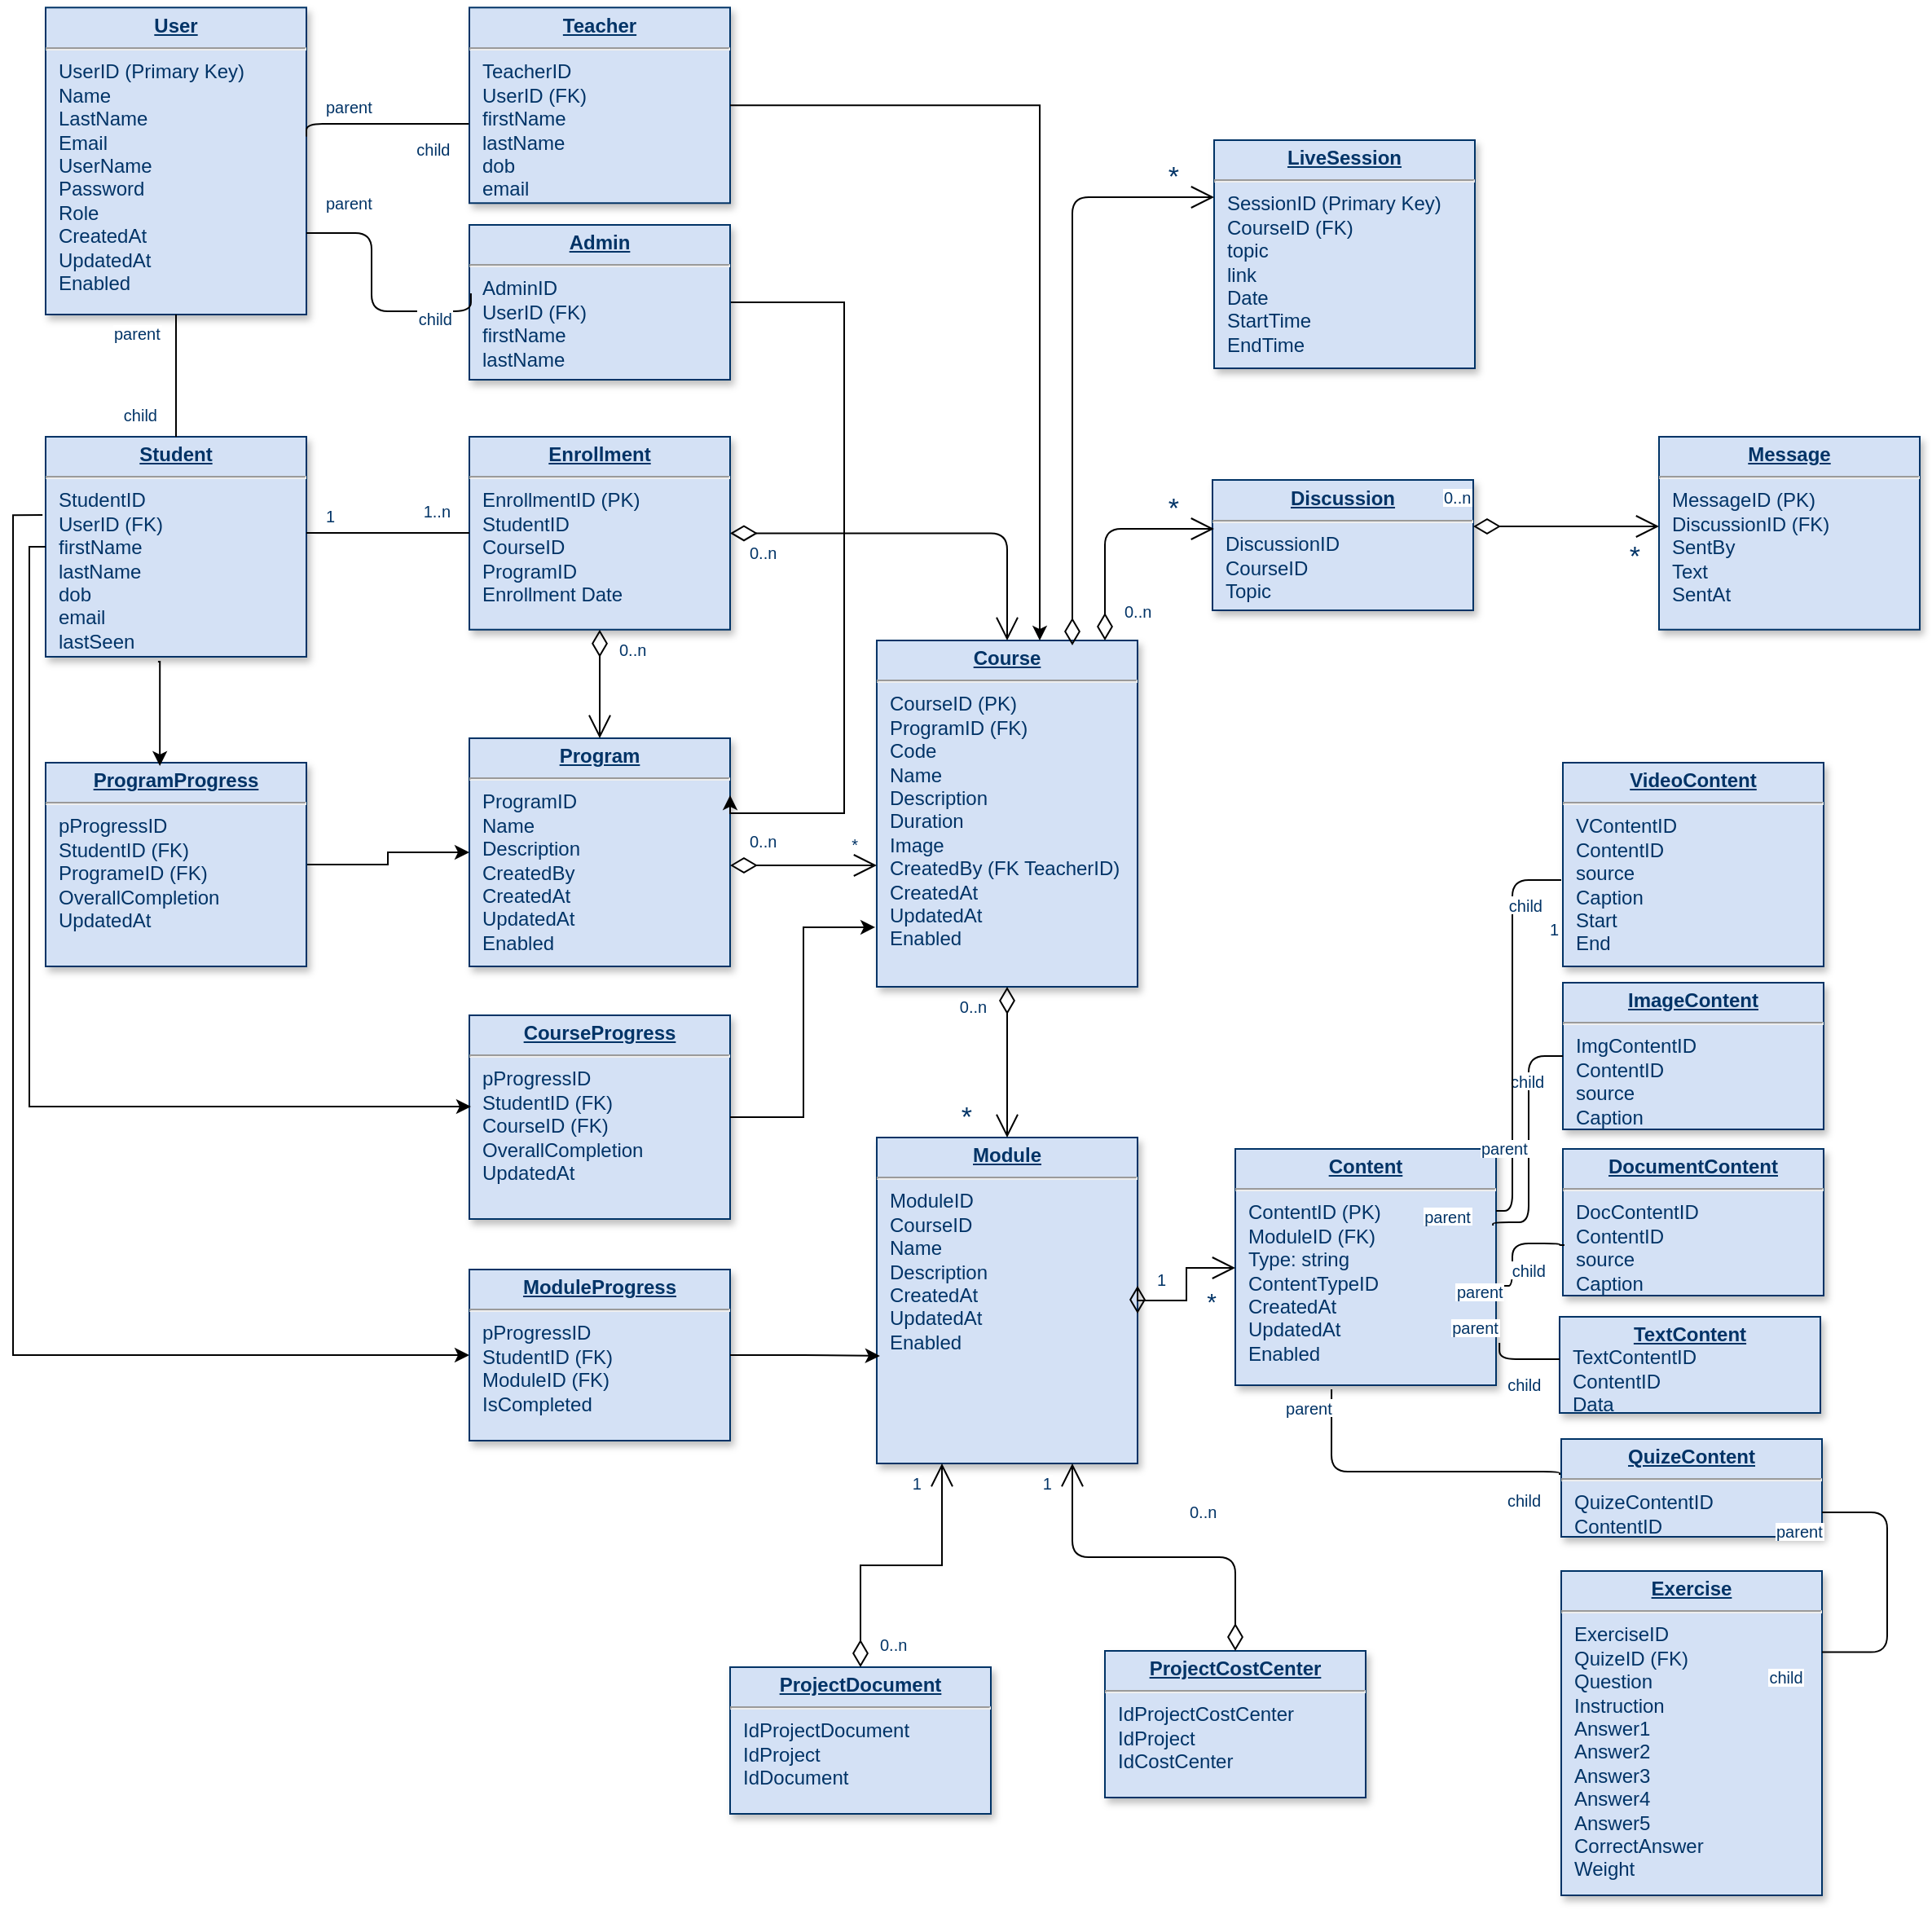 <mxfile version="24.0.2" type="github">
  <diagram name="Page-1" id="efa7a0a1-bf9b-a30e-e6df-94a7791c09e9">
    <mxGraphModel dx="1332" dy="502" grid="1" gridSize="10" guides="1" tooltips="1" connect="1" arrows="1" fold="1" page="1" pageScale="1" pageWidth="826" pageHeight="1169" background="none" math="0" shadow="0">
      <root>
        <mxCell id="0" />
        <mxCell id="1" parent="0" />
        <mxCell id="19" value="&lt;p style=&quot;margin: 0px; margin-top: 4px; text-align: center; text-decoration: underline;&quot;&gt;&lt;b&gt;Teacher&lt;/b&gt;&lt;/p&gt;&lt;hr&gt;&lt;p style=&quot;margin: 0px 0px 0px 8px;&quot;&gt;TeacherID&lt;/p&gt;&lt;p style=&quot;margin: 0px 0px 0px 8px;&quot;&gt;UserID (FK)&lt;/p&gt;&lt;p style=&quot;margin: 0px 0px 0px 8px;&quot;&gt;firstName&lt;/p&gt;&lt;p style=&quot;margin: 0px 0px 0px 8px;&quot;&gt;lastName&lt;/p&gt;&lt;p style=&quot;margin: 0px 0px 0px 8px;&quot;&gt;dob&lt;/p&gt;&lt;p style=&quot;margin: 0px 0px 0px 8px;&quot;&gt;email&lt;/p&gt;&lt;p style=&quot;margin: 0px 0px 0px 8px;&quot;&gt;lastSeen&lt;/p&gt;" style="verticalAlign=top;align=left;overflow=fill;fontSize=12;fontFamily=Helvetica;html=1;strokeColor=#003366;shadow=1;fillColor=#D4E1F5;fontColor=#003366" parent="1" vertex="1">
          <mxGeometry x="300.0" y="21.64" width="160" height="120" as="geometry" />
        </mxCell>
        <mxCell id="20" value="&lt;p style=&quot;margin: 0px; margin-top: 4px; text-align: center; text-decoration: underline;&quot;&gt;&lt;strong&gt;Program&lt;/strong&gt;&lt;/p&gt;&lt;hr&gt;&lt;p style=&quot;margin: 0px; margin-left: 8px;&quot;&gt;ProgramID&lt;/p&gt;&lt;p style=&quot;margin: 0px; margin-left: 8px;&quot;&gt;Name&lt;/p&gt;&lt;p style=&quot;margin: 0px; margin-left: 8px;&quot;&gt;Description&lt;/p&gt;&lt;p style=&quot;margin: 0px; margin-left: 8px;&quot;&gt;CreatedBy&lt;/p&gt;&lt;p style=&quot;margin: 0px; margin-left: 8px;&quot;&gt;CreatedAt&lt;/p&gt;&lt;p style=&quot;margin: 0px; margin-left: 8px;&quot;&gt;UpdatedAt&lt;/p&gt;&lt;p style=&quot;margin: 0px; margin-left: 8px;&quot;&gt;Enabled&lt;/p&gt;" style="verticalAlign=top;align=left;overflow=fill;fontSize=12;fontFamily=Helvetica;html=1;strokeColor=#003366;shadow=1;fillColor=#D4E1F5;fontColor=#003366" parent="1" vertex="1">
          <mxGeometry x="300" y="470" width="160" height="140" as="geometry" />
        </mxCell>
        <mxCell id="vgat6i_KtTklt4zkiUlj-149" style="edgeStyle=orthogonalEdgeStyle;rounded=0;orthogonalLoop=1;jettySize=auto;html=1;entryX=0;entryY=0.5;entryDx=0;entryDy=0;exitX=-0.012;exitY=0.356;exitDx=0;exitDy=0;exitPerimeter=0;" edge="1" parent="1" source="21" target="vgat6i_KtTklt4zkiUlj-146">
          <mxGeometry relative="1" as="geometry">
            <Array as="points">
              <mxPoint x="20" y="333" />
              <mxPoint x="20" y="849" />
            </Array>
          </mxGeometry>
        </mxCell>
        <mxCell id="21" value="&lt;p style=&quot;margin: 0px; margin-top: 4px; text-align: center; text-decoration: underline;&quot;&gt;&lt;strong&gt;Student&lt;/strong&gt;&lt;/p&gt;&lt;hr&gt;&lt;p style=&quot;margin: 0px; margin-left: 8px;&quot;&gt;StudentID&lt;/p&gt;&lt;p style=&quot;margin: 0px; margin-left: 8px;&quot;&gt;UserID (FK)&lt;/p&gt;&lt;p style=&quot;margin: 0px; margin-left: 8px;&quot;&gt;firstName&lt;/p&gt;&lt;p style=&quot;margin: 0px; margin-left: 8px;&quot;&gt;lastName&lt;/p&gt;&lt;p style=&quot;margin: 0px; margin-left: 8px;&quot;&gt;dob&lt;/p&gt;&lt;p style=&quot;margin: 0px; margin-left: 8px;&quot;&gt;email&lt;/p&gt;&lt;p style=&quot;margin: 0px; margin-left: 8px;&quot;&gt;lastSeen&lt;/p&gt;" style="verticalAlign=top;align=left;overflow=fill;fontSize=12;fontFamily=Helvetica;html=1;strokeColor=#003366;shadow=1;fillColor=#D4E1F5;fontColor=#003366" parent="1" vertex="1">
          <mxGeometry x="40" y="285" width="160" height="135" as="geometry" />
        </mxCell>
        <mxCell id="22" value="&lt;p style=&quot;margin: 0px; margin-top: 4px; text-align: center; text-decoration: underline;&quot;&gt;&lt;b&gt;Content&lt;/b&gt;&lt;/p&gt;&lt;hr&gt;&lt;p style=&quot;margin: 0px; margin-left: 8px;&quot;&gt;ContentID (PK)&lt;/p&gt;&lt;p style=&quot;margin: 0px; margin-left: 8px;&quot;&gt;ModuleID (FK)&lt;/p&gt;&lt;p style=&quot;margin: 0px; margin-left: 8px;&quot;&gt;Type: string&lt;/p&gt;&lt;p style=&quot;margin: 0px; margin-left: 8px;&quot;&gt;ContentTypeID&lt;/p&gt;&lt;p style=&quot;margin: 0px; margin-left: 8px;&quot;&gt;CreatedAt&lt;/p&gt;&lt;p style=&quot;margin: 0px; margin-left: 8px;&quot;&gt;UpdatedAt&lt;/p&gt;&lt;p style=&quot;margin: 0px; margin-left: 8px;&quot;&gt;Enabled&lt;/p&gt;" style="verticalAlign=top;align=left;overflow=fill;fontSize=12;fontFamily=Helvetica;html=1;strokeColor=#003366;shadow=1;fillColor=#D4E1F5;fontColor=#003366" parent="1" vertex="1">
          <mxGeometry x="770" y="722" width="160" height="145" as="geometry" />
        </mxCell>
        <mxCell id="23" value="&lt;p style=&quot;margin: 0px; margin-top: 4px; text-align: center; text-decoration: underline;&quot;&gt;&lt;b&gt;Enrollment&lt;/b&gt;&lt;/p&gt;&lt;hr&gt;&lt;p style=&quot;margin: 0px; margin-left: 8px;&quot;&gt;EnrollmentID (PK)&lt;/p&gt;&lt;p style=&quot;margin: 0px; margin-left: 8px;&quot;&gt;StudentID&lt;/p&gt;&lt;p style=&quot;margin: 0px; margin-left: 8px;&quot;&gt;CourseID&lt;/p&gt;&lt;p style=&quot;margin: 0px; margin-left: 8px;&quot;&gt;ProgramID&lt;/p&gt;&lt;p style=&quot;margin: 0px; margin-left: 8px;&quot;&gt;Enrollment Date&lt;/p&gt;" style="verticalAlign=top;align=left;overflow=fill;fontSize=12;fontFamily=Helvetica;html=1;strokeColor=#003366;shadow=1;fillColor=#D4E1F5;fontColor=#003366" parent="1" vertex="1">
          <mxGeometry x="300" y="285" width="160" height="118.36" as="geometry" />
        </mxCell>
        <mxCell id="24" value="&lt;p style=&quot;margin: 0px; margin-top: 4px; text-align: center; text-decoration: underline;&quot;&gt;&lt;b&gt;Course&lt;/b&gt;&lt;/p&gt;&lt;hr&gt;&lt;p style=&quot;margin: 0px; margin-left: 8px;&quot;&gt;CourseID (PK)&lt;/p&gt;&lt;p style=&quot;margin: 0px; margin-left: 8px;&quot;&gt;ProgramID (FK)&lt;/p&gt;&lt;p style=&quot;margin: 0px; margin-left: 8px;&quot;&gt;Code&lt;/p&gt;&lt;p style=&quot;margin: 0px; margin-left: 8px;&quot;&gt;Name&lt;/p&gt;&lt;p style=&quot;margin: 0px; margin-left: 8px;&quot;&gt;Description&lt;/p&gt;&lt;p style=&quot;margin: 0px; margin-left: 8px;&quot;&gt;Duration&lt;/p&gt;&lt;p style=&quot;margin: 0px; margin-left: 8px;&quot;&gt;Image&lt;/p&gt;&lt;p style=&quot;margin: 0px; margin-left: 8px;&quot;&gt;CreatedBy (FK TeacherID)&amp;nbsp;&lt;/p&gt;&lt;p style=&quot;margin: 0px; margin-left: 8px;&quot;&gt;CreatedAt&lt;/p&gt;&lt;p style=&quot;margin: 0px; margin-left: 8px;&quot;&gt;UpdatedAt&lt;/p&gt;&lt;p style=&quot;margin: 0px; margin-left: 8px;&quot;&gt;Enabled&lt;/p&gt;" style="verticalAlign=top;align=left;overflow=fill;fontSize=12;fontFamily=Helvetica;html=1;strokeColor=#003366;shadow=1;fillColor=#D4E1F5;fontColor=#003366" parent="1" vertex="1">
          <mxGeometry x="550" y="410" width="160" height="212.5" as="geometry" />
        </mxCell>
        <mxCell id="25" value="&lt;p style=&quot;margin: 0px; margin-top: 4px; text-align: center; text-decoration: underline;&quot;&gt;&lt;strong&gt;User&lt;/strong&gt;&lt;/p&gt;&lt;hr&gt;&lt;p style=&quot;margin: 0px; margin-left: 8px;&quot;&gt;UserID (Primary Key)&lt;/p&gt;&lt;p style=&quot;margin: 0px 0px 0px 8px;&quot;&gt;Name&lt;/p&gt;&lt;p style=&quot;margin: 0px 0px 0px 8px;&quot;&gt;LastName&lt;/p&gt;&lt;p style=&quot;margin: 0px 0px 0px 8px;&quot;&gt;Email&lt;/p&gt;&lt;p style=&quot;margin: 0px 0px 0px 8px;&quot;&gt;UserName&lt;/p&gt;&lt;p style=&quot;margin: 0px 0px 0px 8px;&quot;&gt;Password&lt;/p&gt;&lt;p style=&quot;margin: 0px 0px 0px 8px;&quot;&gt;Role&lt;/p&gt;&lt;p style=&quot;margin: 0px 0px 0px 8px;&quot;&gt;CreatedAt&lt;/p&gt;&lt;p style=&quot;margin: 0px 0px 0px 8px;&quot;&gt;UpdatedAt&lt;/p&gt;&lt;p style=&quot;margin: 0px 0px 0px 8px;&quot;&gt;Enabled&lt;/p&gt;" style="verticalAlign=top;align=left;overflow=fill;fontSize=12;fontFamily=Helvetica;html=1;strokeColor=#003366;shadow=1;fillColor=#D4E1F5;fontColor=#003366" parent="1" vertex="1">
          <mxGeometry x="40" y="21.64" width="160" height="188.36" as="geometry" />
        </mxCell>
        <mxCell id="28" value="&lt;p style=&quot;margin: 0px; margin-top: 4px; text-align: center; text-decoration: underline;&quot;&gt;&lt;b&gt;Exercise&lt;/b&gt;&lt;/p&gt;&lt;hr&gt;&lt;p style=&quot;margin: 0px; margin-left: 8px;&quot;&gt;ExerciseID&lt;/p&gt;&lt;p style=&quot;margin: 0px; margin-left: 8px;&quot;&gt;QuizeID (FK)&lt;/p&gt;&lt;p style=&quot;margin: 0px; margin-left: 8px;&quot;&gt;Question&lt;/p&gt;&lt;p style=&quot;margin: 0px; margin-left: 8px;&quot;&gt;Instruction&lt;/p&gt;&lt;p style=&quot;margin: 0px; margin-left: 8px;&quot;&gt;Answer1&lt;/p&gt;&lt;p style=&quot;margin: 0px; margin-left: 8px;&quot;&gt;Answer2&lt;br&gt;&lt;/p&gt;&lt;p style=&quot;margin: 0px; margin-left: 8px;&quot;&gt;Answer3&lt;br&gt;&lt;/p&gt;&lt;p style=&quot;margin: 0px; margin-left: 8px;&quot;&gt;Answer4&lt;br&gt;&lt;/p&gt;&lt;p style=&quot;margin: 0px; margin-left: 8px;&quot;&gt;Answer5&lt;br&gt;&lt;/p&gt;&lt;p style=&quot;margin: 0px; margin-left: 8px;&quot;&gt;CorrectAnswer&lt;/p&gt;&lt;p style=&quot;margin: 0px; margin-left: 8px;&quot;&gt;Weight&lt;/p&gt;" style="verticalAlign=top;align=left;overflow=fill;fontSize=12;fontFamily=Helvetica;html=1;strokeColor=#003366;shadow=1;fillColor=#D4E1F5;fontColor=#003366" parent="1" vertex="1">
          <mxGeometry x="970" y="981" width="160" height="199" as="geometry" />
        </mxCell>
        <mxCell id="29" value="&lt;p style=&quot;margin: 0px; margin-top: 4px; text-align: center; text-decoration: underline;&quot;&gt;&lt;b&gt;Module&lt;/b&gt;&lt;/p&gt;&lt;hr&gt;&lt;p style=&quot;margin: 0px; margin-left: 8px;&quot;&gt;ModuleID&lt;/p&gt;&lt;p style=&quot;margin: 0px; margin-left: 8px;&quot;&gt;CourseID&lt;/p&gt;&lt;p style=&quot;margin: 0px; margin-left: 8px;&quot;&gt;Name&lt;/p&gt;&lt;p style=&quot;margin: 0px; margin-left: 8px;&quot;&gt;Description&lt;/p&gt;&lt;p style=&quot;margin: 0px; margin-left: 8px;&quot;&gt;CreatedAt&lt;/p&gt;&lt;p style=&quot;margin: 0px; margin-left: 8px;&quot;&gt;UpdatedAt&lt;/p&gt;&lt;p style=&quot;margin: 0px; margin-left: 8px;&quot;&gt;Enabled&lt;/p&gt;" style="verticalAlign=top;align=left;overflow=fill;fontSize=12;fontFamily=Helvetica;html=1;strokeColor=#003366;shadow=1;fillColor=#D4E1F5;fontColor=#003366" parent="1" vertex="1">
          <mxGeometry x="550.0" y="715.0" width="160" height="200" as="geometry" />
        </mxCell>
        <mxCell id="33" value="&lt;p style=&quot;margin: 0px; margin-top: 4px; text-align: center; text-decoration: underline;&quot;&gt;&lt;strong&gt;ProjectCostCenter&lt;/strong&gt;&lt;/p&gt;&lt;hr /&gt;&lt;p style=&quot;margin: 0px; margin-left: 8px;&quot;&gt;IdProjectCostCenter&lt;/p&gt;&lt;p style=&quot;margin: 0px; margin-left: 8px;&quot;&gt;IdProject&lt;/p&gt;&lt;p style=&quot;margin: 0px; margin-left: 8px;&quot;&gt;IdCostCenter&lt;/p&gt;" style="verticalAlign=top;align=left;overflow=fill;fontSize=12;fontFamily=Helvetica;html=1;strokeColor=#003366;shadow=1;fillColor=#D4E1F5;fontColor=#003366" parent="1" vertex="1">
          <mxGeometry x="690" y="1030.0" width="160" height="90" as="geometry" />
        </mxCell>
        <mxCell id="34" value="&lt;p style=&quot;margin: 0px ; margin-top: 4px ; text-align: center ; text-decoration: underline&quot;&gt;&lt;strong&gt;ProjectDocument&lt;/strong&gt;&lt;/p&gt;&lt;hr&gt;&lt;p style=&quot;margin: 0px ; margin-left: 8px&quot;&gt;IdProjectDocument&lt;/p&gt;&lt;p style=&quot;margin: 0px ; margin-left: 8px&quot;&gt;IdProject&lt;/p&gt;&lt;p style=&quot;margin: 0px ; margin-left: 8px&quot;&gt;IdDocument&lt;/p&gt;" style="verticalAlign=top;align=left;overflow=fill;fontSize=12;fontFamily=Helvetica;html=1;strokeColor=#003366;shadow=1;fillColor=#D4E1F5;fontColor=#003366" parent="1" vertex="1">
          <mxGeometry x="460.0" y="1040.0" width="160" height="90" as="geometry" />
        </mxCell>
        <mxCell id="36" value="" style="endArrow=open;endSize=12;startArrow=diamondThin;startSize=14;startFill=0;edgeStyle=orthogonalEdgeStyle;" parent="1" source="23" target="20" edge="1">
          <mxGeometry y="160" as="geometry">
            <mxPoint y="160" as="sourcePoint" />
            <mxPoint x="160" y="160" as="targetPoint" />
            <Array as="points">
              <mxPoint x="380" y="450" />
              <mxPoint x="380" y="450" />
            </Array>
          </mxGeometry>
        </mxCell>
        <mxCell id="37" value="0..n" style="resizable=0;align=left;verticalAlign=top;labelBackgroundColor=#ffffff;fontSize=10;strokeColor=#003366;shadow=1;fillColor=#D4E1F5;fontColor=#003366" parent="36" connectable="0" vertex="1">
          <mxGeometry x="-1" relative="1" as="geometry">
            <mxPoint x="10" as="offset" />
          </mxGeometry>
        </mxCell>
        <mxCell id="38" value="1" style="resizable=0;align=right;verticalAlign=top;labelBackgroundColor=#ffffff;fontSize=10;strokeColor=#003366;shadow=1;fillColor=#D4E1F5;fontColor=#003366" parent="36" connectable="0" vertex="1">
          <mxGeometry x="1" relative="1" as="geometry">
            <mxPoint x="590" y="105" as="offset" />
          </mxGeometry>
        </mxCell>
        <mxCell id="48" value="" style="endArrow=open;endSize=12;startArrow=diamondThin;startSize=14;startFill=0;edgeStyle=orthogonalEdgeStyle;exitX=1;exitY=0.54;rounded=0;exitDx=0;exitDy=0;exitPerimeter=0;" parent="1" source="29" target="22" edge="1">
          <mxGeometry x="769.36" y="450" as="geometry">
            <mxPoint x="769.36" y="450" as="sourcePoint" />
            <mxPoint x="929.36" y="450" as="targetPoint" />
            <Array as="points">
              <mxPoint x="710" y="815" />
              <mxPoint x="740" y="815" />
              <mxPoint x="740" y="795" />
            </Array>
          </mxGeometry>
        </mxCell>
        <mxCell id="49" value="1" style="resizable=0;align=left;verticalAlign=top;labelBackgroundColor=#ffffff;fontSize=10;strokeColor=#003366;shadow=1;fillColor=#D4E1F5;fontColor=#003366" parent="48" connectable="0" vertex="1">
          <mxGeometry x="-1" relative="1" as="geometry">
            <mxPoint x="10" y="-33" as="offset" />
          </mxGeometry>
        </mxCell>
        <mxCell id="50" value="*" style="resizable=0;align=right;verticalAlign=top;labelBackgroundColor=#ffffff;fontSize=15;strokeColor=#003366;shadow=1;fillColor=#D4E1F5;fontColor=#003366" parent="48" connectable="0" vertex="1">
          <mxGeometry x="1" relative="1" as="geometry">
            <mxPoint x="-10" y="5" as="offset" />
          </mxGeometry>
        </mxCell>
        <mxCell id="63" value="" style="endArrow=open;endSize=12;startArrow=diamondThin;startSize=14;startFill=0;edgeStyle=orthogonalEdgeStyle;entryX=0.75;entryY=1" parent="1" source="33" target="29" edge="1">
          <mxGeometry x="479.36" y="790" as="geometry">
            <mxPoint x="479.36" y="790" as="sourcePoint" />
            <mxPoint x="639.36" y="790" as="targetPoint" />
          </mxGeometry>
        </mxCell>
        <mxCell id="64" value="0..n" style="resizable=0;align=left;verticalAlign=top;labelBackgroundColor=#ffffff;fontSize=10;strokeColor=#003366;shadow=1;fillColor=#D4E1F5;fontColor=#003366" parent="63" connectable="0" vertex="1">
          <mxGeometry x="-1" relative="1" as="geometry">
            <mxPoint x="-30" y="-97.5" as="offset" />
          </mxGeometry>
        </mxCell>
        <mxCell id="65" value="1" style="resizable=0;align=right;verticalAlign=top;labelBackgroundColor=#ffffff;fontSize=10;strokeColor=#003366;shadow=1;fillColor=#D4E1F5;fontColor=#003366" parent="63" connectable="0" vertex="1">
          <mxGeometry x="1" relative="1" as="geometry">
            <mxPoint x="-11.08" as="offset" />
          </mxGeometry>
        </mxCell>
        <mxCell id="72" value="" style="endArrow=open;endSize=12;startArrow=diamondThin;startSize=14;startFill=0;edgeStyle=orthogonalEdgeStyle;entryX=0.25;entryY=1;rounded=0" parent="1" source="34" target="29" edge="1">
          <mxGeometry x="419.36" y="820" as="geometry">
            <mxPoint x="419.36" y="820" as="sourcePoint" />
            <mxPoint x="579.36" y="820" as="targetPoint" />
          </mxGeometry>
        </mxCell>
        <mxCell id="73" value="0..n" style="resizable=0;align=left;verticalAlign=top;labelBackgroundColor=#ffffff;fontSize=10;strokeColor=#003366;shadow=1;fillColor=#D4E1F5;fontColor=#003366" parent="72" connectable="0" vertex="1">
          <mxGeometry x="-1" relative="1" as="geometry">
            <mxPoint x="10" y="-26.16" as="offset" />
          </mxGeometry>
        </mxCell>
        <mxCell id="74" value="1" style="resizable=0;align=right;verticalAlign=top;labelBackgroundColor=#ffffff;fontSize=10;strokeColor=#003366;shadow=1;fillColor=#D4E1F5;fontColor=#003366" parent="72" connectable="0" vertex="1">
          <mxGeometry x="1" relative="1" as="geometry">
            <mxPoint x="-11.08" as="offset" />
          </mxGeometry>
        </mxCell>
        <mxCell id="87" value="" style="endArrow=open;endSize=12;startArrow=diamondThin;startSize=14;startFill=0;edgeStyle=orthogonalEdgeStyle" parent="1" source="20" target="24" edge="1">
          <mxGeometry x="519.36" y="200" as="geometry">
            <mxPoint x="519.36" y="200" as="sourcePoint" />
            <mxPoint x="679.36" y="200" as="targetPoint" />
            <Array as="points">
              <mxPoint x="540" y="548" />
              <mxPoint x="540" y="548" />
            </Array>
          </mxGeometry>
        </mxCell>
        <mxCell id="88" value="0..n" style="resizable=0;align=left;verticalAlign=top;labelBackgroundColor=#ffffff;fontSize=10;strokeColor=#003366;shadow=1;fillColor=#D4E1F5;fontColor=#003366" parent="87" connectable="0" vertex="1">
          <mxGeometry x="-1" relative="1" as="geometry">
            <mxPoint x="10" y="-27" as="offset" />
          </mxGeometry>
        </mxCell>
        <mxCell id="89" value="*" style="resizable=0;align=right;verticalAlign=top;labelBackgroundColor=#ffffff;fontSize=10;strokeColor=#003366;shadow=1;fillColor=#D4E1F5;fontColor=#003366" parent="87" connectable="0" vertex="1">
          <mxGeometry x="1" relative="1" as="geometry">
            <mxPoint x="-10" y="-25" as="offset" />
          </mxGeometry>
        </mxCell>
        <mxCell id="99" value="" style="endArrow=open;endSize=12;startArrow=diamondThin;startSize=14;startFill=0;edgeStyle=orthogonalEdgeStyle;exitX=0.5;exitY=1;exitDx=0;exitDy=0;" parent="1" source="24" target="29" edge="1">
          <mxGeometry x="369.36" y="360" as="geometry">
            <mxPoint x="610" y="680" as="sourcePoint" />
            <mxPoint x="529.36" y="360" as="targetPoint" />
            <Array as="points" />
          </mxGeometry>
        </mxCell>
        <mxCell id="100" value="0..n" style="resizable=0;align=left;verticalAlign=top;labelBackgroundColor=#ffffff;fontSize=10;strokeColor=#003366;shadow=1;fillColor=#D4E1F5;fontColor=#003366" parent="99" connectable="0" vertex="1">
          <mxGeometry x="-1" relative="1" as="geometry">
            <mxPoint x="-31.08" as="offset" />
          </mxGeometry>
        </mxCell>
        <mxCell id="101" value="*" style="resizable=0;align=right;verticalAlign=top;labelBackgroundColor=#ffffff;fontSize=17;strokeColor=#003366;shadow=1;fillColor=#D4E1F5;fontColor=#003366" parent="99" connectable="0" vertex="1">
          <mxGeometry x="1" relative="1" as="geometry">
            <mxPoint x="-20" y="-30" as="offset" />
          </mxGeometry>
        </mxCell>
        <mxCell id="107" value="" style="endArrow=none;edgeStyle=orthogonalEdgeStyle;exitX=0.369;exitY=1.017;exitDx=0;exitDy=0;exitPerimeter=0;entryX=-0.006;entryY=0.367;entryDx=0;entryDy=0;entryPerimeter=0;" parent="1" source="22" target="vgat6i_KtTklt4zkiUlj-124" edge="1">
          <mxGeometry x="190" y="950" as="geometry">
            <mxPoint x="190" y="950" as="sourcePoint" />
            <mxPoint x="350" y="950" as="targetPoint" />
            <Array as="points">
              <mxPoint x="829" y="920" />
              <mxPoint x="969" y="920" />
            </Array>
          </mxGeometry>
        </mxCell>
        <mxCell id="108" value="parent" style="resizable=0;align=left;verticalAlign=bottom;labelBackgroundColor=#ffffff;fontSize=10;strokeColor=#003366;shadow=1;fillColor=#D4E1F5;fontColor=#003366" parent="107" connectable="0" vertex="1">
          <mxGeometry x="-1" relative="1" as="geometry">
            <mxPoint x="-30" y="20" as="offset" />
          </mxGeometry>
        </mxCell>
        <mxCell id="109" value="child" style="resizable=0;align=right;verticalAlign=bottom;labelBackgroundColor=#ffffff;fontSize=10;strokeColor=#003366;shadow=1;fillColor=#D4E1F5;fontColor=#003366" parent="107" connectable="0" vertex="1">
          <mxGeometry x="1" relative="1" as="geometry">
            <mxPoint x="-10" y="23.84" as="offset" />
          </mxGeometry>
        </mxCell>
        <mxCell id="LS_c5BdpixhGPcvRwv-z-114" value="" style="endArrow=none;edgeStyle=orthogonalEdgeStyle;exitX=1;exitY=0.42;exitDx=0;exitDy=0;exitPerimeter=0;entryX=-0.002;entryY=0.595;entryDx=0;entryDy=0;entryPerimeter=0;" parent="1" source="25" target="19" edge="1">
          <mxGeometry x="190" y="950" as="geometry">
            <mxPoint x="200" y="91.64" as="sourcePoint" />
            <mxPoint x="350" y="91.64" as="targetPoint" />
            <Array as="points">
              <mxPoint x="200" y="93" />
            </Array>
          </mxGeometry>
        </mxCell>
        <mxCell id="LS_c5BdpixhGPcvRwv-z-115" value="parent" style="resizable=0;align=left;verticalAlign=bottom;labelBackgroundColor=#ffffff;fontSize=10;strokeColor=#003366;shadow=1;fillColor=#D4E1F5;fontColor=#003366" parent="LS_c5BdpixhGPcvRwv-z-114" connectable="0" vertex="1">
          <mxGeometry x="-1" relative="1" as="geometry">
            <mxPoint x="10" y="-10" as="offset" />
          </mxGeometry>
        </mxCell>
        <mxCell id="LS_c5BdpixhGPcvRwv-z-116" value="child" style="resizable=0;align=right;verticalAlign=bottom;labelBackgroundColor=#ffffff;fontSize=10;strokeColor=#003366;shadow=1;fillColor=#D4E1F5;fontColor=#003366" parent="LS_c5BdpixhGPcvRwv-z-114" connectable="0" vertex="1">
          <mxGeometry x="1" relative="1" as="geometry">
            <mxPoint x="-10" y="23.84" as="offset" />
          </mxGeometry>
        </mxCell>
        <mxCell id="LS_c5BdpixhGPcvRwv-z-117" value="" style="endArrow=none;edgeStyle=orthogonalEdgeStyle;exitX=0.5;exitY=1;exitDx=0;exitDy=0;entryX=0.5;entryY=0;entryDx=0;entryDy=0;" parent="1" source="25" target="21" edge="1">
          <mxGeometry x="190" y="950" as="geometry">
            <mxPoint x="180" y="250" as="sourcePoint" />
            <mxPoint x="313" y="251" as="targetPoint" />
          </mxGeometry>
        </mxCell>
        <mxCell id="LS_c5BdpixhGPcvRwv-z-118" value="parent" style="resizable=0;align=left;verticalAlign=bottom;labelBackgroundColor=#ffffff;fontSize=10;strokeColor=#003366;shadow=1;fillColor=#D4E1F5;fontColor=#003366" parent="LS_c5BdpixhGPcvRwv-z-117" connectable="0" vertex="1">
          <mxGeometry x="-1" relative="1" as="geometry">
            <mxPoint x="-40" y="20" as="offset" />
          </mxGeometry>
        </mxCell>
        <mxCell id="LS_c5BdpixhGPcvRwv-z-119" value="child" style="resizable=0;align=right;verticalAlign=bottom;labelBackgroundColor=#ffffff;fontSize=10;strokeColor=#003366;shadow=1;fillColor=#D4E1F5;fontColor=#003366" parent="LS_c5BdpixhGPcvRwv-z-117" connectable="0" vertex="1">
          <mxGeometry x="1" relative="1" as="geometry">
            <mxPoint x="-10" y="-5" as="offset" />
          </mxGeometry>
        </mxCell>
        <mxCell id="vgat6i_KtTklt4zkiUlj-114" value="" style="endArrow=none;edgeStyle=orthogonalEdgeStyle;" edge="1" parent="1" source="21" target="23">
          <mxGeometry x="190" y="950" as="geometry">
            <mxPoint x="290" y="280" as="sourcePoint" />
            <mxPoint x="290" y="355" as="targetPoint" />
            <Array as="points">
              <mxPoint x="230" y="344" />
              <mxPoint x="230" y="344" />
            </Array>
          </mxGeometry>
        </mxCell>
        <mxCell id="vgat6i_KtTklt4zkiUlj-115" value="1" style="resizable=0;align=left;verticalAlign=bottom;labelBackgroundColor=#ffffff;fontSize=10;strokeColor=#003366;shadow=1;fillColor=#D4E1F5;fontColor=#003366" connectable="0" vertex="1" parent="vgat6i_KtTklt4zkiUlj-114">
          <mxGeometry x="-1" relative="1" as="geometry">
            <mxPoint x="10" y="-2" as="offset" />
          </mxGeometry>
        </mxCell>
        <mxCell id="vgat6i_KtTklt4zkiUlj-116" value="1..n" style="resizable=0;align=right;verticalAlign=bottom;labelBackgroundColor=#ffffff;fontSize=10;strokeColor=#003366;shadow=1;fillColor=#D4E1F5;fontColor=#003366" connectable="0" vertex="1" parent="vgat6i_KtTklt4zkiUlj-114">
          <mxGeometry x="1" relative="1" as="geometry">
            <mxPoint x="-10" y="-5" as="offset" />
          </mxGeometry>
        </mxCell>
        <mxCell id="vgat6i_KtTklt4zkiUlj-117" value="" style="endArrow=open;endSize=12;startArrow=diamondThin;startSize=14;startFill=0;edgeStyle=orthogonalEdgeStyle;" edge="1" parent="1" source="23" target="24">
          <mxGeometry y="160" as="geometry">
            <mxPoint x="423" y="422" as="sourcePoint" />
            <mxPoint x="423" y="495" as="targetPoint" />
            <Array as="points" />
          </mxGeometry>
        </mxCell>
        <mxCell id="vgat6i_KtTklt4zkiUlj-118" value="0..n" style="resizable=0;align=left;verticalAlign=top;labelBackgroundColor=#ffffff;fontSize=10;strokeColor=#003366;shadow=1;fillColor=#D4E1F5;fontColor=#003366" connectable="0" vertex="1" parent="vgat6i_KtTklt4zkiUlj-117">
          <mxGeometry x="-1" relative="1" as="geometry">
            <mxPoint x="10" as="offset" />
          </mxGeometry>
        </mxCell>
        <mxCell id="vgat6i_KtTklt4zkiUlj-120" value="&lt;p style=&quot;margin: 0px ; margin-top: 4px ; text-align: center ; text-decoration: underline&quot;&gt;&lt;b&gt;VideoContent&lt;/b&gt;&lt;/p&gt;&lt;hr&gt;&lt;p style=&quot;margin: 0px ; margin-left: 8px&quot;&gt;VContentID&lt;/p&gt;&lt;p style=&quot;margin: 0px ; margin-left: 8px&quot;&gt;ContentID&lt;/p&gt;&lt;p style=&quot;margin: 0px ; margin-left: 8px&quot;&gt;source&lt;/p&gt;&lt;p style=&quot;margin: 0px ; margin-left: 8px&quot;&gt;Caption&lt;/p&gt;&lt;p style=&quot;margin: 0px ; margin-left: 8px&quot;&gt;Start&lt;/p&gt;&lt;p style=&quot;margin: 0px ; margin-left: 8px&quot;&gt;End&lt;/p&gt;" style="verticalAlign=top;align=left;overflow=fill;fontSize=12;fontFamily=Helvetica;html=1;strokeColor=#003366;shadow=1;fillColor=#D4E1F5;fontColor=#003366" vertex="1" parent="1">
          <mxGeometry x="971" y="485" width="160" height="125" as="geometry" />
        </mxCell>
        <mxCell id="vgat6i_KtTklt4zkiUlj-121" value="&lt;p style=&quot;margin: 0px ; margin-top: 4px ; text-align: center ; text-decoration: underline&quot;&gt;&lt;b&gt;ImageContent&lt;/b&gt;&lt;/p&gt;&lt;hr&gt;&lt;p style=&quot;margin: 0px 0px 0px 8px;&quot;&gt;ImgContentID&lt;/p&gt;&lt;p style=&quot;margin: 0px 0px 0px 8px;&quot;&gt;ContentID&lt;/p&gt;&lt;p style=&quot;margin: 0px 0px 0px 8px;&quot;&gt;source&lt;/p&gt;&lt;p style=&quot;margin: 0px 0px 0px 8px;&quot;&gt;Caption&lt;/p&gt;" style="verticalAlign=top;align=left;overflow=fill;fontSize=12;fontFamily=Helvetica;html=1;strokeColor=#003366;shadow=1;fillColor=#D4E1F5;fontColor=#003366" vertex="1" parent="1">
          <mxGeometry x="971" y="620.0" width="160" height="90" as="geometry" />
        </mxCell>
        <mxCell id="vgat6i_KtTklt4zkiUlj-122" value="&lt;p style=&quot;margin: 0px ; margin-top: 4px ; text-align: center ; text-decoration: underline&quot;&gt;&lt;b&gt;DocumentContent&lt;/b&gt;&lt;/p&gt;&lt;hr&gt;&lt;p style=&quot;margin: 0px 0px 0px 8px;&quot;&gt;DocContentID&lt;/p&gt;&lt;p style=&quot;margin: 0px 0px 0px 8px;&quot;&gt;ContentID&lt;/p&gt;&lt;p style=&quot;margin: 0px 0px 0px 8px;&quot;&gt;source&lt;/p&gt;&lt;p style=&quot;margin: 0px 0px 0px 8px;&quot;&gt;Caption&lt;/p&gt;" style="verticalAlign=top;align=left;overflow=fill;fontSize=12;fontFamily=Helvetica;html=1;strokeColor=#003366;shadow=1;fillColor=#D4E1F5;fontColor=#003366" vertex="1" parent="1">
          <mxGeometry x="971" y="722.0" width="160" height="90" as="geometry" />
        </mxCell>
        <mxCell id="vgat6i_KtTklt4zkiUlj-123" value="&lt;p style=&quot;margin: 0px ; margin-top: 4px ; text-align: center ; text-decoration: underline&quot;&gt;&lt;b&gt;TextContent&lt;/b&gt;&lt;/p&gt;&lt;p style=&quot;margin: 0px 0px 0px 8px;&quot;&gt;TextContentID&lt;/p&gt;&lt;p style=&quot;margin: 0px 0px 0px 8px;&quot;&gt;ContentID&lt;/p&gt;&lt;p style=&quot;margin: 0px 0px 0px 8px;&quot;&gt;Data&lt;/p&gt;" style="verticalAlign=top;align=left;overflow=fill;fontSize=12;fontFamily=Helvetica;html=1;strokeColor=#003366;shadow=1;fillColor=#D4E1F5;fontColor=#003366" vertex="1" parent="1">
          <mxGeometry x="969" y="825" width="160" height="59" as="geometry" />
        </mxCell>
        <mxCell id="vgat6i_KtTklt4zkiUlj-124" value="&lt;p style=&quot;margin: 0px ; margin-top: 4px ; text-align: center ; text-decoration: underline&quot;&gt;&lt;b&gt;QuizeContent&lt;/b&gt;&lt;/p&gt;&lt;hr&gt;&lt;p style=&quot;margin: 0px 0px 0px 8px;&quot;&gt;QuizeContentID&lt;/p&gt;&lt;p style=&quot;margin: 0px 0px 0px 8px;&quot;&gt;ContentID&lt;/p&gt;" style="verticalAlign=top;align=left;overflow=fill;fontSize=12;fontFamily=Helvetica;html=1;strokeColor=#003366;shadow=1;fillColor=#D4E1F5;fontColor=#003366" vertex="1" parent="1">
          <mxGeometry x="970" y="900" width="160" height="60" as="geometry" />
        </mxCell>
        <mxCell id="vgat6i_KtTklt4zkiUlj-125" value="" style="endArrow=none;edgeStyle=orthogonalEdgeStyle;exitX=1.006;exitY=0.621;exitDx=0;exitDy=0;exitPerimeter=0;entryX=0.006;entryY=0.656;entryDx=0;entryDy=0;entryPerimeter=0;" edge="1" parent="1" source="22" target="vgat6i_KtTklt4zkiUlj-122">
          <mxGeometry x="190" y="950" as="geometry">
            <mxPoint x="380" y="900" as="sourcePoint" />
            <mxPoint x="969" y="780" as="targetPoint" />
            <Array as="points">
              <mxPoint x="931" y="806" />
              <mxPoint x="940" y="806" />
              <mxPoint x="940" y="780" />
              <mxPoint x="969" y="780" />
              <mxPoint x="969" y="781" />
            </Array>
          </mxGeometry>
        </mxCell>
        <mxCell id="vgat6i_KtTklt4zkiUlj-126" value="parent" style="resizable=0;align=left;verticalAlign=bottom;labelBackgroundColor=#ffffff;fontSize=10;strokeColor=#003366;shadow=1;fillColor=#D4E1F5;fontColor=#003366" connectable="0" vertex="1" parent="vgat6i_KtTklt4zkiUlj-125">
          <mxGeometry x="-1" relative="1" as="geometry">
            <mxPoint x="-27" y="6" as="offset" />
          </mxGeometry>
        </mxCell>
        <mxCell id="vgat6i_KtTklt4zkiUlj-127" value="child" style="resizable=0;align=right;verticalAlign=bottom;labelBackgroundColor=#ffffff;fontSize=10;strokeColor=#003366;shadow=1;fillColor=#D4E1F5;fontColor=#003366" connectable="0" vertex="1" parent="vgat6i_KtTklt4zkiUlj-125">
          <mxGeometry x="1" relative="1" as="geometry">
            <mxPoint x="-10" y="23.84" as="offset" />
          </mxGeometry>
        </mxCell>
        <mxCell id="vgat6i_KtTklt4zkiUlj-128" value="" style="endArrow=none;edgeStyle=orthogonalEdgeStyle;exitX=1.013;exitY=0.821;exitDx=0;exitDy=0;exitPerimeter=0;" edge="1" parent="1" source="22" target="vgat6i_KtTklt4zkiUlj-123">
          <mxGeometry x="190" y="950" as="geometry">
            <mxPoint x="390" y="910" as="sourcePoint" />
            <mxPoint x="219" y="965" as="targetPoint" />
            <Array as="points">
              <mxPoint x="932" y="851" />
            </Array>
          </mxGeometry>
        </mxCell>
        <mxCell id="vgat6i_KtTklt4zkiUlj-129" value="parent" style="resizable=0;align=left;verticalAlign=bottom;labelBackgroundColor=#ffffff;fontSize=10;strokeColor=#003366;shadow=1;fillColor=#D4E1F5;fontColor=#003366" connectable="0" vertex="1" parent="vgat6i_KtTklt4zkiUlj-128">
          <mxGeometry x="-1" relative="1" as="geometry">
            <mxPoint x="-31" y="-1" as="offset" />
          </mxGeometry>
        </mxCell>
        <mxCell id="vgat6i_KtTklt4zkiUlj-130" value="child" style="resizable=0;align=right;verticalAlign=bottom;labelBackgroundColor=#ffffff;fontSize=10;strokeColor=#003366;shadow=1;fillColor=#D4E1F5;fontColor=#003366" connectable="0" vertex="1" parent="vgat6i_KtTklt4zkiUlj-128">
          <mxGeometry x="1" relative="1" as="geometry">
            <mxPoint x="-10" y="23.84" as="offset" />
          </mxGeometry>
        </mxCell>
        <mxCell id="vgat6i_KtTklt4zkiUlj-131" value="" style="endArrow=none;edgeStyle=orthogonalEdgeStyle;entryX=0;entryY=0.5;entryDx=0;entryDy=0;exitX=0.988;exitY=0.324;exitDx=0;exitDy=0;exitPerimeter=0;" edge="1" parent="1" source="22" target="vgat6i_KtTklt4zkiUlj-121">
          <mxGeometry x="190" y="950" as="geometry">
            <mxPoint x="317" y="834" as="sourcePoint" />
            <mxPoint x="210" y="777" as="targetPoint" />
            <Array as="points">
              <mxPoint x="928" y="767" />
              <mxPoint x="950" y="767" />
              <mxPoint x="950" y="665" />
            </Array>
          </mxGeometry>
        </mxCell>
        <mxCell id="vgat6i_KtTklt4zkiUlj-132" value="parent" style="resizable=0;align=left;verticalAlign=bottom;labelBackgroundColor=#ffffff;fontSize=10;strokeColor=#003366;shadow=1;fillColor=#D4E1F5;fontColor=#003366" connectable="0" vertex="1" parent="vgat6i_KtTklt4zkiUlj-131">
          <mxGeometry x="-1" relative="1" as="geometry">
            <mxPoint x="-44" y="3" as="offset" />
          </mxGeometry>
        </mxCell>
        <mxCell id="vgat6i_KtTklt4zkiUlj-133" value="child" style="resizable=0;align=right;verticalAlign=bottom;labelBackgroundColor=#ffffff;fontSize=10;strokeColor=#003366;shadow=1;fillColor=#D4E1F5;fontColor=#003366" connectable="0" vertex="1" parent="vgat6i_KtTklt4zkiUlj-131">
          <mxGeometry x="1" relative="1" as="geometry">
            <mxPoint x="-10" y="23.84" as="offset" />
          </mxGeometry>
        </mxCell>
        <mxCell id="vgat6i_KtTklt4zkiUlj-134" value="" style="endArrow=none;edgeStyle=orthogonalEdgeStyle;" edge="1" parent="1" source="22">
          <mxGeometry x="190" y="950" as="geometry">
            <mxPoint x="324" y="797" as="sourcePoint" />
            <mxPoint x="970" y="557" as="targetPoint" />
            <Array as="points">
              <mxPoint x="940" y="760" />
              <mxPoint x="940" y="557" />
            </Array>
          </mxGeometry>
        </mxCell>
        <mxCell id="vgat6i_KtTklt4zkiUlj-135" value="parent" style="resizable=0;align=left;verticalAlign=bottom;labelBackgroundColor=#ffffff;fontSize=10;strokeColor=#003366;shadow=1;fillColor=#D4E1F5;fontColor=#003366" connectable="0" vertex="1" parent="vgat6i_KtTklt4zkiUlj-134">
          <mxGeometry x="-1" relative="1" as="geometry">
            <mxPoint x="-11" y="-30" as="offset" />
          </mxGeometry>
        </mxCell>
        <mxCell id="vgat6i_KtTklt4zkiUlj-136" value="child" style="resizable=0;align=right;verticalAlign=bottom;labelBackgroundColor=#ffffff;fontSize=10;strokeColor=#003366;shadow=1;fillColor=#D4E1F5;fontColor=#003366" connectable="0" vertex="1" parent="vgat6i_KtTklt4zkiUlj-134">
          <mxGeometry x="1" relative="1" as="geometry">
            <mxPoint x="-10" y="23.84" as="offset" />
          </mxGeometry>
        </mxCell>
        <mxCell id="vgat6i_KtTklt4zkiUlj-137" value="" style="endArrow=none;edgeStyle=orthogonalEdgeStyle;exitX=1;exitY=0.75;exitDx=0;exitDy=0;entryX=1;entryY=0.25;entryDx=0;entryDy=0;" edge="1" parent="1" source="vgat6i_KtTklt4zkiUlj-124" target="28">
          <mxGeometry x="190" y="950" as="geometry">
            <mxPoint x="380" y="900" as="sourcePoint" />
            <mxPoint x="209" y="955" as="targetPoint" />
            <Array as="points">
              <mxPoint x="1170" y="945" />
              <mxPoint x="1170" y="1031" />
            </Array>
          </mxGeometry>
        </mxCell>
        <mxCell id="vgat6i_KtTklt4zkiUlj-138" value="parent" style="resizable=0;align=left;verticalAlign=bottom;labelBackgroundColor=#ffffff;fontSize=10;strokeColor=#003366;shadow=1;fillColor=#D4E1F5;fontColor=#003366" connectable="0" vertex="1" parent="vgat6i_KtTklt4zkiUlj-137">
          <mxGeometry x="-1" relative="1" as="geometry">
            <mxPoint x="-30" y="20" as="offset" />
          </mxGeometry>
        </mxCell>
        <mxCell id="vgat6i_KtTklt4zkiUlj-139" value="child" style="resizable=0;align=right;verticalAlign=bottom;labelBackgroundColor=#ffffff;fontSize=10;strokeColor=#003366;shadow=1;fillColor=#D4E1F5;fontColor=#003366" connectable="0" vertex="1" parent="vgat6i_KtTklt4zkiUlj-137">
          <mxGeometry x="1" relative="1" as="geometry">
            <mxPoint x="-10" y="23.84" as="offset" />
          </mxGeometry>
        </mxCell>
        <mxCell id="vgat6i_KtTklt4zkiUlj-145" style="edgeStyle=orthogonalEdgeStyle;rounded=0;orthogonalLoop=1;jettySize=auto;html=1;" edge="1" parent="1" source="vgat6i_KtTklt4zkiUlj-140" target="20">
          <mxGeometry relative="1" as="geometry" />
        </mxCell>
        <mxCell id="vgat6i_KtTklt4zkiUlj-140" value="&lt;p style=&quot;margin: 0px; margin-top: 4px; text-align: center; text-decoration: underline;&quot;&gt;&lt;strong&gt;ProgramProgress&lt;/strong&gt;&lt;/p&gt;&lt;hr&gt;&lt;p style=&quot;margin: 0px; margin-left: 8px;&quot;&gt;pProgressID&lt;/p&gt;&lt;p style=&quot;margin: 0px; margin-left: 8px;&quot;&gt;StudentID (FK)&lt;/p&gt;&lt;p style=&quot;margin: 0px; margin-left: 8px;&quot;&gt;ProgrameID (FK)&lt;/p&gt;&lt;p style=&quot;margin: 0px; margin-left: 8px;&quot;&gt;OverallCompletion&lt;/p&gt;&lt;p style=&quot;margin: 0px; margin-left: 8px;&quot;&gt;UpdatedAt&lt;/p&gt;" style="verticalAlign=top;align=left;overflow=fill;fontSize=12;fontFamily=Helvetica;html=1;strokeColor=#003366;shadow=1;fillColor=#D4E1F5;fontColor=#003366" vertex="1" parent="1">
          <mxGeometry x="40.0" y="485.0" width="160" height="125" as="geometry" />
        </mxCell>
        <mxCell id="vgat6i_KtTklt4zkiUlj-141" value="&lt;p style=&quot;margin: 0px; margin-top: 4px; text-align: center; text-decoration: underline;&quot;&gt;&lt;strong&gt;CourseProgress&lt;/strong&gt;&lt;/p&gt;&lt;hr&gt;&lt;p style=&quot;margin: 0px; margin-left: 8px;&quot;&gt;pProgressID&lt;/p&gt;&lt;p style=&quot;margin: 0px; margin-left: 8px;&quot;&gt;StudentID (FK)&lt;/p&gt;&lt;p style=&quot;margin: 0px; margin-left: 8px;&quot;&gt;CourseID (FK)&lt;/p&gt;&lt;p style=&quot;margin: 0px; margin-left: 8px;&quot;&gt;OverallCompletion&lt;/p&gt;&lt;p style=&quot;margin: 0px; margin-left: 8px;&quot;&gt;UpdatedAt&lt;/p&gt;" style="verticalAlign=top;align=left;overflow=fill;fontSize=12;fontFamily=Helvetica;html=1;strokeColor=#003366;shadow=1;fillColor=#D4E1F5;fontColor=#003366" vertex="1" parent="1">
          <mxGeometry x="300.0" y="640.0" width="160" height="125" as="geometry" />
        </mxCell>
        <mxCell id="vgat6i_KtTklt4zkiUlj-144" style="edgeStyle=orthogonalEdgeStyle;rounded=0;orthogonalLoop=1;jettySize=auto;html=1;entryX=0.438;entryY=0.016;entryDx=0;entryDy=0;entryPerimeter=0;exitX=0.431;exitY=1.022;exitDx=0;exitDy=0;exitPerimeter=0;" edge="1" parent="1" source="21" target="vgat6i_KtTklt4zkiUlj-140">
          <mxGeometry relative="1" as="geometry">
            <Array as="points">
              <mxPoint x="110" y="423" />
            </Array>
          </mxGeometry>
        </mxCell>
        <mxCell id="vgat6i_KtTklt4zkiUlj-146" value="&lt;p style=&quot;margin: 0px; margin-top: 4px; text-align: center; text-decoration: underline;&quot;&gt;&lt;strong&gt;ModuleProgress&lt;/strong&gt;&lt;/p&gt;&lt;hr&gt;&lt;p style=&quot;margin: 0px; margin-left: 8px;&quot;&gt;pProgressID&lt;/p&gt;&lt;p style=&quot;margin: 0px; margin-left: 8px;&quot;&gt;StudentID (FK)&lt;/p&gt;&lt;p style=&quot;margin: 0px; margin-left: 8px;&quot;&gt;ModuleID (FK)&lt;/p&gt;&lt;p style=&quot;margin: 0px; margin-left: 8px;&quot;&gt;IsCompleted&lt;/p&gt;" style="verticalAlign=top;align=left;overflow=fill;fontSize=12;fontFamily=Helvetica;html=1;strokeColor=#003366;shadow=1;fillColor=#D4E1F5;fontColor=#003366" vertex="1" parent="1">
          <mxGeometry x="300" y="796" width="160" height="105" as="geometry" />
        </mxCell>
        <mxCell id="vgat6i_KtTklt4zkiUlj-147" style="edgeStyle=orthogonalEdgeStyle;rounded=0;orthogonalLoop=1;jettySize=auto;html=1;entryX=-0.006;entryY=0.828;entryDx=0;entryDy=0;entryPerimeter=0;" edge="1" parent="1" source="vgat6i_KtTklt4zkiUlj-141" target="24">
          <mxGeometry relative="1" as="geometry" />
        </mxCell>
        <mxCell id="vgat6i_KtTklt4zkiUlj-148" style="edgeStyle=orthogonalEdgeStyle;rounded=0;orthogonalLoop=1;jettySize=auto;html=1;entryX=0.006;entryY=0.448;entryDx=0;entryDy=0;entryPerimeter=0;" edge="1" parent="1" source="21" target="vgat6i_KtTklt4zkiUlj-141">
          <mxGeometry relative="1" as="geometry">
            <Array as="points">
              <mxPoint x="30" y="353" />
              <mxPoint x="30" y="696" />
            </Array>
          </mxGeometry>
        </mxCell>
        <mxCell id="vgat6i_KtTklt4zkiUlj-150" style="edgeStyle=orthogonalEdgeStyle;rounded=0;orthogonalLoop=1;jettySize=auto;html=1;entryX=0.012;entryY=0.67;entryDx=0;entryDy=0;entryPerimeter=0;" edge="1" parent="1" source="vgat6i_KtTklt4zkiUlj-146" target="29">
          <mxGeometry relative="1" as="geometry" />
        </mxCell>
        <mxCell id="vgat6i_KtTklt4zkiUlj-156" style="edgeStyle=orthogonalEdgeStyle;rounded=0;orthogonalLoop=1;jettySize=auto;html=1;entryX=1;entryY=0.25;entryDx=0;entryDy=0;" edge="1" parent="1" source="vgat6i_KtTklt4zkiUlj-151" target="20">
          <mxGeometry relative="1" as="geometry">
            <Array as="points">
              <mxPoint x="530" y="202.5" />
              <mxPoint x="530" y="516" />
            </Array>
          </mxGeometry>
        </mxCell>
        <mxCell id="vgat6i_KtTklt4zkiUlj-151" value="&lt;p style=&quot;margin: 0px; margin-top: 4px; text-align: center; text-decoration: underline;&quot;&gt;&lt;b&gt;Admin&lt;/b&gt;&lt;/p&gt;&lt;hr&gt;&lt;p style=&quot;margin: 0px 0px 0px 8px;&quot;&gt;AdminID&lt;/p&gt;&lt;p style=&quot;margin: 0px 0px 0px 8px;&quot;&gt;UserID (FK)&lt;/p&gt;&lt;p style=&quot;margin: 0px 0px 0px 8px;&quot;&gt;firstName&lt;/p&gt;&lt;p style=&quot;margin: 0px 0px 0px 8px;&quot;&gt;lastName&lt;/p&gt;" style="verticalAlign=top;align=left;overflow=fill;fontSize=12;fontFamily=Helvetica;html=1;strokeColor=#003366;shadow=1;fillColor=#D4E1F5;fontColor=#003366" vertex="1" parent="1">
          <mxGeometry x="300" y="155" width="160" height="95" as="geometry" />
        </mxCell>
        <mxCell id="vgat6i_KtTklt4zkiUlj-152" value="" style="endArrow=none;edgeStyle=orthogonalEdgeStyle;entryX=0.006;entryY=0.442;entryDx=0;entryDy=0;entryPerimeter=0;" edge="1" parent="1" source="25" target="vgat6i_KtTklt4zkiUlj-151">
          <mxGeometry x="190" y="950" as="geometry">
            <mxPoint x="210" y="111" as="sourcePoint" />
            <mxPoint x="310" y="103" as="targetPoint" />
            <Array as="points">
              <mxPoint x="240" y="160" />
              <mxPoint x="240" y="208" />
            </Array>
          </mxGeometry>
        </mxCell>
        <mxCell id="vgat6i_KtTklt4zkiUlj-153" value="parent" style="resizable=0;align=left;verticalAlign=bottom;labelBackgroundColor=#ffffff;fontSize=10;strokeColor=#003366;shadow=1;fillColor=#D4E1F5;fontColor=#003366" connectable="0" vertex="1" parent="vgat6i_KtTklt4zkiUlj-152">
          <mxGeometry x="-1" relative="1" as="geometry">
            <mxPoint x="10" y="-10" as="offset" />
          </mxGeometry>
        </mxCell>
        <mxCell id="vgat6i_KtTklt4zkiUlj-154" value="child" style="resizable=0;align=right;verticalAlign=bottom;labelBackgroundColor=#ffffff;fontSize=10;strokeColor=#003366;shadow=1;fillColor=#D4E1F5;fontColor=#003366" connectable="0" vertex="1" parent="vgat6i_KtTklt4zkiUlj-152">
          <mxGeometry x="1" relative="1" as="geometry">
            <mxPoint x="-10" y="23.84" as="offset" />
          </mxGeometry>
        </mxCell>
        <mxCell id="vgat6i_KtTklt4zkiUlj-155" style="edgeStyle=orthogonalEdgeStyle;rounded=0;orthogonalLoop=1;jettySize=auto;html=1;" edge="1" parent="1" source="19" target="24">
          <mxGeometry relative="1" as="geometry">
            <Array as="points">
              <mxPoint x="650" y="82" />
            </Array>
          </mxGeometry>
        </mxCell>
        <mxCell id="vgat6i_KtTklt4zkiUlj-157" value="&lt;p style=&quot;margin: 0px ; margin-top: 4px ; text-align: center ; text-decoration: underline&quot;&gt;&lt;b&gt;Discussion&lt;/b&gt;&lt;/p&gt;&lt;hr&gt;&lt;p style=&quot;margin: 0px ; margin-left: 8px&quot;&gt;DiscussionID&lt;/p&gt;&lt;p style=&quot;margin: 0px ; margin-left: 8px&quot;&gt;&lt;span style=&quot;background-color: initial;&quot;&gt;CourseID&lt;/span&gt;&lt;/p&gt;&lt;p style=&quot;margin: 0px ; margin-left: 8px&quot;&gt;Topic&lt;/p&gt;" style="verticalAlign=top;align=left;overflow=fill;fontSize=12;fontFamily=Helvetica;html=1;strokeColor=#003366;shadow=1;fillColor=#D4E1F5;fontColor=#003366" vertex="1" parent="1">
          <mxGeometry x="756" y="311.5" width="160" height="80" as="geometry" />
        </mxCell>
        <mxCell id="vgat6i_KtTklt4zkiUlj-158" value="&lt;p style=&quot;margin: 0px ; margin-top: 4px ; text-align: center ; text-decoration: underline&quot;&gt;&lt;b&gt;Message&lt;/b&gt;&lt;/p&gt;&lt;hr&gt;&lt;p style=&quot;margin: 0px ; margin-left: 8px&quot;&gt;MessageID (PK)&lt;/p&gt;&lt;p style=&quot;margin: 0px ; margin-left: 8px&quot;&gt;DiscussionID (FK)&lt;/p&gt;&lt;p style=&quot;margin: 0px ; margin-left: 8px&quot;&gt;SentBy&lt;/p&gt;&lt;p style=&quot;margin: 0px ; margin-left: 8px&quot;&gt;Text&lt;/p&gt;&lt;p style=&quot;margin: 0px ; margin-left: 8px&quot;&gt;SentAt&lt;/p&gt;" style="verticalAlign=top;align=left;overflow=fill;fontSize=12;fontFamily=Helvetica;html=1;strokeColor=#003366;shadow=1;fillColor=#D4E1F5;fontColor=#003366" vertex="1" parent="1">
          <mxGeometry x="1030" y="285" width="160" height="118.36" as="geometry" />
        </mxCell>
        <mxCell id="vgat6i_KtTklt4zkiUlj-159" value="" style="endArrow=open;endSize=12;startArrow=diamondThin;startSize=14;startFill=0;edgeStyle=orthogonalEdgeStyle;entryX=0.006;entryY=0.375;entryDx=0;entryDy=0;entryPerimeter=0;" edge="1" parent="1" target="vgat6i_KtTklt4zkiUlj-157">
          <mxGeometry x="369.36" y="360" as="geometry">
            <mxPoint x="690" y="410" as="sourcePoint" />
            <mxPoint x="820" y="502" as="targetPoint" />
            <Array as="points">
              <mxPoint x="690" y="410" />
              <mxPoint x="690" y="342" />
            </Array>
          </mxGeometry>
        </mxCell>
        <mxCell id="vgat6i_KtTklt4zkiUlj-160" value="0..n" style="resizable=0;align=left;verticalAlign=top;labelBackgroundColor=#ffffff;fontSize=10;strokeColor=#003366;shadow=1;fillColor=#D4E1F5;fontColor=#003366" connectable="0" vertex="1" parent="vgat6i_KtTklt4zkiUlj-159">
          <mxGeometry x="-1" relative="1" as="geometry">
            <mxPoint x="10" y="-30" as="offset" />
          </mxGeometry>
        </mxCell>
        <mxCell id="vgat6i_KtTklt4zkiUlj-161" value="*" style="resizable=0;align=right;verticalAlign=top;labelBackgroundColor=#ffffff;fontSize=17;strokeColor=#003366;shadow=1;fillColor=#D4E1F5;fontColor=#003366" connectable="0" vertex="1" parent="vgat6i_KtTklt4zkiUlj-159">
          <mxGeometry x="1" relative="1" as="geometry">
            <mxPoint x="-20" y="-30" as="offset" />
          </mxGeometry>
        </mxCell>
        <mxCell id="vgat6i_KtTklt4zkiUlj-162" value="" style="endArrow=open;endSize=12;startArrow=diamondThin;startSize=14;startFill=0;edgeStyle=orthogonalEdgeStyle;" edge="1" parent="1" source="vgat6i_KtTklt4zkiUlj-157" target="vgat6i_KtTklt4zkiUlj-158">
          <mxGeometry x="369.36" y="360" as="geometry">
            <mxPoint x="840" y="280" as="sourcePoint" />
            <mxPoint x="781" y="310" as="targetPoint" />
            <Array as="points">
              <mxPoint x="1000" y="340" />
              <mxPoint x="1000" y="340" />
            </Array>
          </mxGeometry>
        </mxCell>
        <mxCell id="vgat6i_KtTklt4zkiUlj-163" value="0..n" style="resizable=0;align=left;verticalAlign=top;labelBackgroundColor=#ffffff;fontSize=10;strokeColor=#003366;shadow=1;fillColor=#D4E1F5;fontColor=#003366" connectable="0" vertex="1" parent="vgat6i_KtTklt4zkiUlj-162">
          <mxGeometry x="-1" relative="1" as="geometry">
            <mxPoint x="-20" y="-30" as="offset" />
          </mxGeometry>
        </mxCell>
        <mxCell id="vgat6i_KtTklt4zkiUlj-164" value="*" style="resizable=0;align=right;verticalAlign=top;labelBackgroundColor=#ffffff;fontSize=17;strokeColor=#003366;shadow=1;fillColor=#D4E1F5;fontColor=#003366" connectable="0" vertex="1" parent="vgat6i_KtTklt4zkiUlj-162">
          <mxGeometry x="1" relative="1" as="geometry">
            <mxPoint x="-10" y="1" as="offset" />
          </mxGeometry>
        </mxCell>
        <mxCell id="vgat6i_KtTklt4zkiUlj-166" value="&lt;p style=&quot;margin: 0px ; margin-top: 4px ; text-align: center ; text-decoration: underline&quot;&gt;&lt;b&gt;LiveSession&lt;/b&gt;&lt;/p&gt;&lt;hr&gt;&lt;p style=&quot;margin: 0px ; margin-left: 8px&quot;&gt;SessionID (Primary Key)&lt;/p&gt;&lt;p style=&quot;margin: 0px ; margin-left: 8px&quot;&gt;CourseID (FK)&lt;/p&gt;&lt;p style=&quot;margin: 0px ; margin-left: 8px&quot;&gt;topic&lt;/p&gt;&lt;p style=&quot;margin: 0px ; margin-left: 8px&quot;&gt;link&lt;/p&gt;&lt;p style=&quot;margin: 0px ; margin-left: 8px&quot;&gt;Date&lt;/p&gt;&lt;p style=&quot;margin: 0px ; margin-left: 8px&quot;&gt;StartTime&lt;/p&gt;&lt;p style=&quot;margin: 0px ; margin-left: 8px&quot;&gt;EndTime&lt;/p&gt;" style="verticalAlign=top;align=left;overflow=fill;fontSize=12;fontFamily=Helvetica;html=1;strokeColor=#003366;shadow=1;fillColor=#D4E1F5;fontColor=#003366" vertex="1" parent="1">
          <mxGeometry x="757" y="103" width="160" height="140" as="geometry" />
        </mxCell>
        <mxCell id="vgat6i_KtTklt4zkiUlj-167" value="" style="endArrow=open;endSize=12;startArrow=diamondThin;startSize=14;startFill=0;edgeStyle=orthogonalEdgeStyle;entryX=0;entryY=0.25;entryDx=0;entryDy=0;" edge="1" parent="1" target="vgat6i_KtTklt4zkiUlj-166">
          <mxGeometry x="369.36" y="360" as="geometry">
            <mxPoint x="670" y="413" as="sourcePoint" />
            <mxPoint x="767" y="352" as="targetPoint" />
            <Array as="points">
              <mxPoint x="670" y="413" />
              <mxPoint x="670" y="138" />
            </Array>
          </mxGeometry>
        </mxCell>
        <mxCell id="vgat6i_KtTklt4zkiUlj-168" value="" style="resizable=0;align=left;verticalAlign=top;labelBackgroundColor=#ffffff;fontSize=10;strokeColor=#003366;shadow=1;fillColor=#D4E1F5;fontColor=#003366" connectable="0" vertex="1" parent="vgat6i_KtTklt4zkiUlj-167">
          <mxGeometry x="-1" relative="1" as="geometry">
            <mxPoint x="10" y="-30" as="offset" />
          </mxGeometry>
        </mxCell>
        <mxCell id="vgat6i_KtTklt4zkiUlj-169" value="*" style="resizable=0;align=right;verticalAlign=top;labelBackgroundColor=#ffffff;fontSize=17;strokeColor=#003366;shadow=1;fillColor=#D4E1F5;fontColor=#003366" connectable="0" vertex="1" parent="vgat6i_KtTklt4zkiUlj-167">
          <mxGeometry x="1" relative="1" as="geometry">
            <mxPoint x="-20" y="-30" as="offset" />
          </mxGeometry>
        </mxCell>
      </root>
    </mxGraphModel>
  </diagram>
</mxfile>
